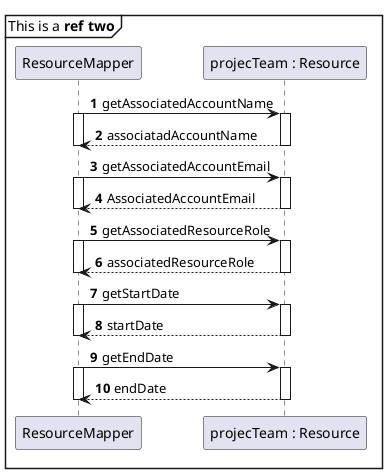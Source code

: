 @startuml
participant "ResourceMapper" as Mapper
participant "projecTeam : Resource" as rsrc

autonumber

mainframe This is a **ref two**
Mapper -> rsrc : getAssociatedAccountName
activate rsrc
activate Mapper
rsrc --> Mapper : associatadAccountName
deactivate rsrc
deactivate Mapper
Mapper -> rsrc : getAssociatedAccountEmail
activate rsrc
activate Mapper
rsrc --> Mapper : AssociatedAccountEmail
deactivate rsrc
deactivate Mapper
Mapper -> rsrc : getAssociatedResourceRole
activate rsrc
activate Mapper
rsrc --> Mapper : associatedResourceRole
deactivate rsrc
deactivate Mapper
Mapper -> rsrc : getStartDate
activate rsrc
activate Mapper
rsrc --> Mapper : startDate
deactivate rsrc
deactivate Mapper
Mapper -> rsrc : getEndDate
activate rsrc
activate Mapper
rsrc --> Mapper : endDate


deactivate rsrc


deactivate Mapper

@enduml